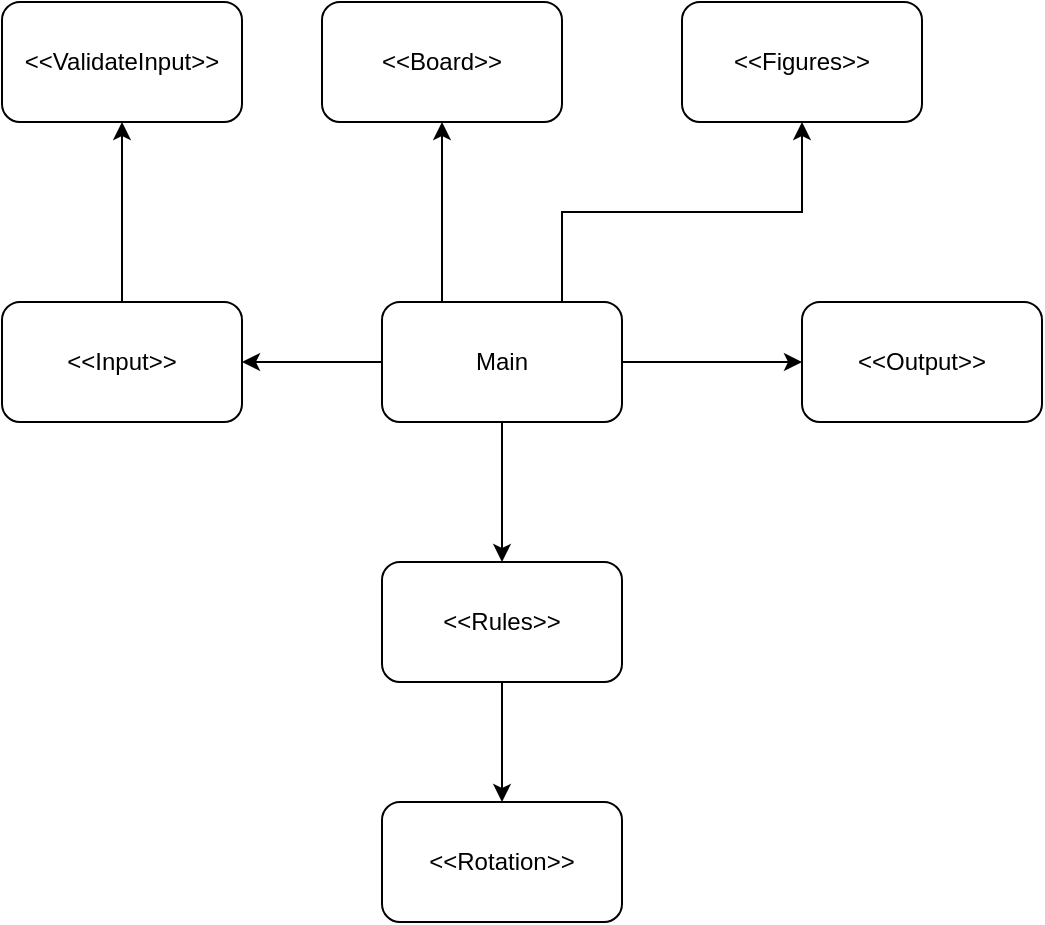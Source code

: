<mxfile version="20.7.3" type="github">
  <diagram id="rtK3o134jwyXbx7Rjypo" name="Page-1">
    <mxGraphModel dx="828" dy="1146" grid="1" gridSize="10" guides="1" tooltips="1" connect="1" arrows="1" fold="1" page="1" pageScale="1" pageWidth="827" pageHeight="1169" math="0" shadow="0">
      <root>
        <mxCell id="0" />
        <mxCell id="1" parent="0" />
        <mxCell id="VaLY5BpykQz9xLPlJ8-R-1" value="&amp;lt;&amp;lt;Board&amp;gt;&amp;gt;" style="rounded=1;whiteSpace=wrap;html=1;" vertex="1" parent="1">
          <mxGeometry x="310" y="320" width="120" height="60" as="geometry" />
        </mxCell>
        <mxCell id="VaLY5BpykQz9xLPlJ8-R-2" value="&amp;lt;&amp;lt;Figures&amp;gt;&amp;gt;" style="rounded=1;whiteSpace=wrap;html=1;" vertex="1" parent="1">
          <mxGeometry x="490" y="320" width="120" height="60" as="geometry" />
        </mxCell>
        <mxCell id="VaLY5BpykQz9xLPlJ8-R-30" style="edgeStyle=orthogonalEdgeStyle;rounded=0;orthogonalLoop=1;jettySize=auto;html=1;exitX=0.5;exitY=0;exitDx=0;exitDy=0;entryX=0.5;entryY=1;entryDx=0;entryDy=0;" edge="1" parent="1" source="VaLY5BpykQz9xLPlJ8-R-7" target="VaLY5BpykQz9xLPlJ8-R-4">
          <mxGeometry relative="1" as="geometry" />
        </mxCell>
        <mxCell id="VaLY5BpykQz9xLPlJ8-R-4" value="&amp;lt;&amp;lt;ValidateInput&amp;gt;&amp;gt;" style="rounded=1;whiteSpace=wrap;html=1;" vertex="1" parent="1">
          <mxGeometry x="150" y="320" width="120" height="60" as="geometry" />
        </mxCell>
        <mxCell id="VaLY5BpykQz9xLPlJ8-R-29" style="edgeStyle=orthogonalEdgeStyle;rounded=0;orthogonalLoop=1;jettySize=auto;html=1;exitX=0;exitY=0.5;exitDx=0;exitDy=0;entryX=1;entryY=0.5;entryDx=0;entryDy=0;" edge="1" parent="1" source="VaLY5BpykQz9xLPlJ8-R-20" target="VaLY5BpykQz9xLPlJ8-R-7">
          <mxGeometry relative="1" as="geometry" />
        </mxCell>
        <mxCell id="VaLY5BpykQz9xLPlJ8-R-7" value="&amp;lt;&amp;lt;Input&amp;gt;&amp;gt;" style="rounded=1;whiteSpace=wrap;html=1;" vertex="1" parent="1">
          <mxGeometry x="150" y="470" width="120" height="60" as="geometry" />
        </mxCell>
        <mxCell id="VaLY5BpykQz9xLPlJ8-R-32" style="edgeStyle=orthogonalEdgeStyle;rounded=0;orthogonalLoop=1;jettySize=auto;html=1;exitX=0.5;exitY=1;exitDx=0;exitDy=0;entryX=0.5;entryY=0;entryDx=0;entryDy=0;" edge="1" parent="1" source="VaLY5BpykQz9xLPlJ8-R-17" target="VaLY5BpykQz9xLPlJ8-R-23">
          <mxGeometry relative="1" as="geometry" />
        </mxCell>
        <mxCell id="VaLY5BpykQz9xLPlJ8-R-17" value="&amp;lt;&amp;lt;Rules&amp;gt;&amp;gt;" style="rounded=1;whiteSpace=wrap;html=1;" vertex="1" parent="1">
          <mxGeometry x="340" y="600" width="120" height="60" as="geometry" />
        </mxCell>
        <mxCell id="VaLY5BpykQz9xLPlJ8-R-19" value="&amp;lt;&amp;lt;Output&amp;gt;&amp;gt;" style="rounded=1;whiteSpace=wrap;html=1;" vertex="1" parent="1">
          <mxGeometry x="550" y="470" width="120" height="60" as="geometry" />
        </mxCell>
        <mxCell id="VaLY5BpykQz9xLPlJ8-R-27" style="edgeStyle=orthogonalEdgeStyle;rounded=0;orthogonalLoop=1;jettySize=auto;html=1;exitX=0.5;exitY=1;exitDx=0;exitDy=0;" edge="1" parent="1" source="VaLY5BpykQz9xLPlJ8-R-20" target="VaLY5BpykQz9xLPlJ8-R-17">
          <mxGeometry relative="1" as="geometry" />
        </mxCell>
        <mxCell id="VaLY5BpykQz9xLPlJ8-R-31" style="edgeStyle=orthogonalEdgeStyle;rounded=0;orthogonalLoop=1;jettySize=auto;html=1;exitX=1;exitY=0.5;exitDx=0;exitDy=0;entryX=0;entryY=0.5;entryDx=0;entryDy=0;" edge="1" parent="1" source="VaLY5BpykQz9xLPlJ8-R-20" target="VaLY5BpykQz9xLPlJ8-R-19">
          <mxGeometry relative="1" as="geometry" />
        </mxCell>
        <mxCell id="VaLY5BpykQz9xLPlJ8-R-33" style="edgeStyle=orthogonalEdgeStyle;rounded=0;orthogonalLoop=1;jettySize=auto;html=1;exitX=0.75;exitY=0;exitDx=0;exitDy=0;" edge="1" parent="1" source="VaLY5BpykQz9xLPlJ8-R-20" target="VaLY5BpykQz9xLPlJ8-R-2">
          <mxGeometry relative="1" as="geometry" />
        </mxCell>
        <mxCell id="VaLY5BpykQz9xLPlJ8-R-34" style="edgeStyle=orthogonalEdgeStyle;rounded=0;orthogonalLoop=1;jettySize=auto;html=1;exitX=0.25;exitY=0;exitDx=0;exitDy=0;entryX=0.5;entryY=1;entryDx=0;entryDy=0;" edge="1" parent="1" source="VaLY5BpykQz9xLPlJ8-R-20" target="VaLY5BpykQz9xLPlJ8-R-1">
          <mxGeometry relative="1" as="geometry" />
        </mxCell>
        <mxCell id="VaLY5BpykQz9xLPlJ8-R-20" value="Main" style="rounded=1;whiteSpace=wrap;html=1;" vertex="1" parent="1">
          <mxGeometry x="340" y="470" width="120" height="60" as="geometry" />
        </mxCell>
        <mxCell id="VaLY5BpykQz9xLPlJ8-R-23" value="&amp;lt;&amp;lt;Rotation&amp;gt;&amp;gt;" style="rounded=1;whiteSpace=wrap;html=1;" vertex="1" parent="1">
          <mxGeometry x="340" y="720" width="120" height="60" as="geometry" />
        </mxCell>
      </root>
    </mxGraphModel>
  </diagram>
</mxfile>
